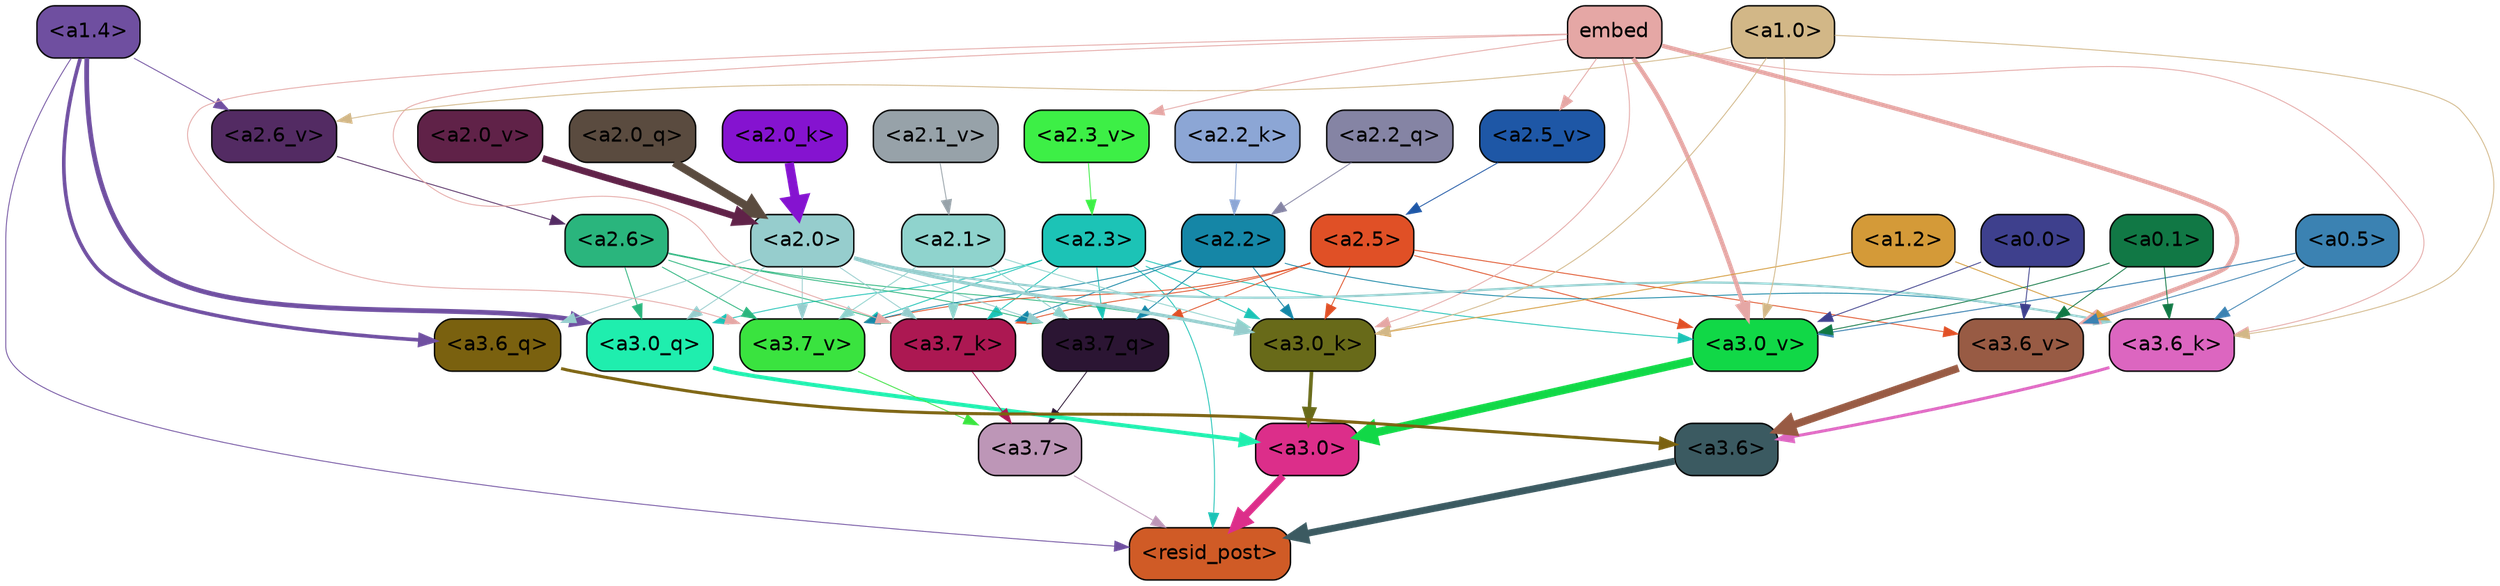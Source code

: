 strict digraph "" {
	graph [bgcolor=transparent,
		layout=dot,
		overlap=false,
		splines=true
	];
	"<a3.7>"	[color=black,
		fillcolor="#bd96b7",
		fontname=Helvetica,
		shape=box,
		style="filled, rounded"];
	"<resid_post>"	[color=black,
		fillcolor="#d05b26",
		fontname=Helvetica,
		shape=box,
		style="filled, rounded"];
	"<a3.7>" -> "<resid_post>"	[color="#bd96b7",
		penwidth=0.6];
	"<a3.6>"	[color=black,
		fillcolor="#3b5a61",
		fontname=Helvetica,
		shape=box,
		style="filled, rounded"];
	"<a3.6>" -> "<resid_post>"	[color="#3b5a61",
		penwidth=4.753257989883423];
	"<a3.0>"	[color=black,
		fillcolor="#dc2e8a",
		fontname=Helvetica,
		shape=box,
		style="filled, rounded"];
	"<a3.0>" -> "<resid_post>"	[color="#dc2e8a",
		penwidth=4.90053927898407];
	"<a2.3>"	[color=black,
		fillcolor="#1cc3b6",
		fontname=Helvetica,
		shape=box,
		style="filled, rounded"];
	"<a2.3>" -> "<resid_post>"	[color="#1cc3b6",
		penwidth=0.6];
	"<a3.7_q>"	[color=black,
		fillcolor="#2b1533",
		fontname=Helvetica,
		shape=box,
		style="filled, rounded"];
	"<a2.3>" -> "<a3.7_q>"	[color="#1cc3b6",
		penwidth=0.6];
	"<a3.0_q>"	[color=black,
		fillcolor="#1feeae",
		fontname=Helvetica,
		shape=box,
		style="filled, rounded"];
	"<a2.3>" -> "<a3.0_q>"	[color="#1cc3b6",
		penwidth=0.6];
	"<a3.7_k>"	[color=black,
		fillcolor="#ac1852",
		fontname=Helvetica,
		shape=box,
		style="filled, rounded"];
	"<a2.3>" -> "<a3.7_k>"	[color="#1cc3b6",
		penwidth=0.6];
	"<a3.0_k>"	[color=black,
		fillcolor="#686a19",
		fontname=Helvetica,
		shape=box,
		style="filled, rounded"];
	"<a2.3>" -> "<a3.0_k>"	[color="#1cc3b6",
		penwidth=0.6];
	"<a3.7_v>"	[color=black,
		fillcolor="#3ae33f",
		fontname=Helvetica,
		shape=box,
		style="filled, rounded"];
	"<a2.3>" -> "<a3.7_v>"	[color="#1cc3b6",
		penwidth=0.6];
	"<a3.0_v>"	[color=black,
		fillcolor="#11d847",
		fontname=Helvetica,
		shape=box,
		style="filled, rounded"];
	"<a2.3>" -> "<a3.0_v>"	[color="#1cc3b6",
		penwidth=0.6];
	"<a1.4>"	[color=black,
		fillcolor="#6f4fa0",
		fontname=Helvetica,
		shape=box,
		style="filled, rounded"];
	"<a1.4>" -> "<resid_post>"	[color="#6f4fa0",
		penwidth=0.6];
	"<a3.6_q>"	[color=black,
		fillcolor="#7a610f",
		fontname=Helvetica,
		shape=box,
		style="filled, rounded"];
	"<a1.4>" -> "<a3.6_q>"	[color="#6f4fa0",
		penwidth=2.5149343013763428];
	"<a1.4>" -> "<a3.0_q>"	[color="#6f4fa0",
		penwidth=3.2760138511657715];
	"<a2.6_v>"	[color=black,
		fillcolor="#532b63",
		fontname=Helvetica,
		shape=box,
		style="filled, rounded"];
	"<a1.4>" -> "<a2.6_v>"	[color="#6f4fa0",
		penwidth=0.6];
	"<a3.7_q>" -> "<a3.7>"	[color="#2b1533",
		penwidth=0.6];
	"<a3.6_q>" -> "<a3.6>"	[color="#7a610f",
		penwidth=2.091020345687866];
	"<a3.0_q>" -> "<a3.0>"	[color="#1feeae",
		penwidth=2.7421876192092896];
	"<a3.7_k>" -> "<a3.7>"	[color="#ac1852",
		penwidth=0.6];
	"<a3.6_k>"	[color=black,
		fillcolor="#dc66c0",
		fontname=Helvetica,
		shape=box,
		style="filled, rounded"];
	"<a3.6_k>" -> "<a3.6>"	[color="#dc66c0",
		penwidth=2.048597991466522];
	"<a3.0_k>" -> "<a3.0>"	[color="#686a19",
		penwidth=2.476402521133423];
	"<a3.7_v>" -> "<a3.7>"	[color="#3ae33f",
		penwidth=0.6];
	"<a3.6_v>"	[color=black,
		fillcolor="#985b44",
		fontname=Helvetica,
		shape=box,
		style="filled, rounded"];
	"<a3.6_v>" -> "<a3.6>"	[color="#985b44",
		penwidth=5.2550448179244995];
	"<a3.0_v>" -> "<a3.0>"	[color="#11d847",
		penwidth=5.652270674705505];
	"<a2.6>"	[color=black,
		fillcolor="#2ab57d",
		fontname=Helvetica,
		shape=box,
		style="filled, rounded"];
	"<a2.6>" -> "<a3.7_q>"	[color="#2ab57d",
		penwidth=0.6];
	"<a2.6>" -> "<a3.0_q>"	[color="#2ab57d",
		penwidth=0.6];
	"<a2.6>" -> "<a3.7_k>"	[color="#2ab57d",
		penwidth=0.6];
	"<a2.6>" -> "<a3.0_k>"	[color="#2ab57d",
		penwidth=0.6];
	"<a2.6>" -> "<a3.7_v>"	[color="#2ab57d",
		penwidth=0.6];
	"<a2.5>"	[color=black,
		fillcolor="#e05026",
		fontname=Helvetica,
		shape=box,
		style="filled, rounded"];
	"<a2.5>" -> "<a3.7_q>"	[color="#e05026",
		penwidth=0.6];
	"<a2.5>" -> "<a3.7_k>"	[color="#e05026",
		penwidth=0.6];
	"<a2.5>" -> "<a3.0_k>"	[color="#e05026",
		penwidth=0.6];
	"<a2.5>" -> "<a3.7_v>"	[color="#e05026",
		penwidth=0.6];
	"<a2.5>" -> "<a3.6_v>"	[color="#e05026",
		penwidth=0.6];
	"<a2.5>" -> "<a3.0_v>"	[color="#e05026",
		penwidth=0.6];
	"<a2.2>"	[color=black,
		fillcolor="#1586a6",
		fontname=Helvetica,
		shape=box,
		style="filled, rounded"];
	"<a2.2>" -> "<a3.7_q>"	[color="#1586a6",
		penwidth=0.6];
	"<a2.2>" -> "<a3.7_k>"	[color="#1586a6",
		penwidth=0.6];
	"<a2.2>" -> "<a3.6_k>"	[color="#1586a6",
		penwidth=0.6];
	"<a2.2>" -> "<a3.0_k>"	[color="#1586a6",
		penwidth=0.6];
	"<a2.2>" -> "<a3.7_v>"	[color="#1586a6",
		penwidth=0.6];
	"<a2.1>"	[color=black,
		fillcolor="#8fd3cd",
		fontname=Helvetica,
		shape=box,
		style="filled, rounded"];
	"<a2.1>" -> "<a3.7_q>"	[color="#8fd3cd",
		penwidth=0.6];
	"<a2.1>" -> "<a3.7_k>"	[color="#8fd3cd",
		penwidth=0.6];
	"<a2.1>" -> "<a3.0_k>"	[color="#8fd3cd",
		penwidth=0.6];
	"<a2.1>" -> "<a3.7_v>"	[color="#8fd3cd",
		penwidth=0.6];
	"<a2.0>"	[color=black,
		fillcolor="#96cdcd",
		fontname=Helvetica,
		shape=box,
		style="filled, rounded"];
	"<a2.0>" -> "<a3.7_q>"	[color="#96cdcd",
		penwidth=0.6];
	"<a2.0>" -> "<a3.6_q>"	[color="#96cdcd",
		penwidth=0.6];
	"<a2.0>" -> "<a3.0_q>"	[color="#96cdcd",
		penwidth=0.6];
	"<a2.0>" -> "<a3.7_k>"	[color="#96cdcd",
		penwidth=0.6];
	"<a2.0>" -> "<a3.6_k>"	[color="#96cdcd",
		penwidth=1.5290023684501648];
	"<a2.0>" -> "<a3.0_k>"	[color="#96cdcd",
		penwidth=2.2635570764541626];
	"<a2.0>" -> "<a3.7_v>"	[color="#96cdcd",
		penwidth=0.6];
	embed	[color=black,
		fillcolor="#e5a7a5",
		fontname=Helvetica,
		shape=box,
		style="filled, rounded"];
	embed -> "<a3.7_k>"	[color="#e5a7a5",
		penwidth=0.6];
	embed -> "<a3.6_k>"	[color="#e5a7a5",
		penwidth=0.6];
	embed -> "<a3.0_k>"	[color="#e5a7a5",
		penwidth=0.6];
	embed -> "<a3.7_v>"	[color="#e5a7a5",
		penwidth=0.6];
	embed -> "<a3.6_v>"	[color="#e5a7a5",
		penwidth=2.9556376338005066];
	embed -> "<a3.0_v>"	[color="#e5a7a5",
		penwidth=2.972973108291626];
	"<a2.5_v>"	[color=black,
		fillcolor="#1e57a6",
		fontname=Helvetica,
		shape=box,
		style="filled, rounded"];
	embed -> "<a2.5_v>"	[color="#e5a7a5",
		penwidth=0.6];
	"<a2.3_v>"	[color=black,
		fillcolor="#3def46",
		fontname=Helvetica,
		shape=box,
		style="filled, rounded"];
	embed -> "<a2.3_v>"	[color="#e5a7a5",
		penwidth=0.6];
	"<a1.2>"	[color=black,
		fillcolor="#d49a38",
		fontname=Helvetica,
		shape=box,
		style="filled, rounded"];
	"<a1.2>" -> "<a3.6_k>"	[color="#d49a38",
		penwidth=0.6];
	"<a1.2>" -> "<a3.0_k>"	[color="#d49a38",
		penwidth=0.6];
	"<a1.0>"	[color=black,
		fillcolor="#d2b787",
		fontname=Helvetica,
		shape=box,
		style="filled, rounded"];
	"<a1.0>" -> "<a3.6_k>"	[color="#d2b787",
		penwidth=0.6];
	"<a1.0>" -> "<a3.0_k>"	[color="#d2b787",
		penwidth=0.6];
	"<a1.0>" -> "<a3.0_v>"	[color="#d2b787",
		penwidth=0.6];
	"<a1.0>" -> "<a2.6_v>"	[color="#d2b787",
		penwidth=0.6];
	"<a0.5>"	[color=black,
		fillcolor="#3b82b2",
		fontname=Helvetica,
		shape=box,
		style="filled, rounded"];
	"<a0.5>" -> "<a3.6_k>"	[color="#3b82b2",
		penwidth=0.6];
	"<a0.5>" -> "<a3.6_v>"	[color="#3b82b2",
		penwidth=0.6];
	"<a0.5>" -> "<a3.0_v>"	[color="#3b82b2",
		penwidth=0.6790935099124908];
	"<a0.1>"	[color=black,
		fillcolor="#117845",
		fontname=Helvetica,
		shape=box,
		style="filled, rounded"];
	"<a0.1>" -> "<a3.6_k>"	[color="#117845",
		penwidth=0.6];
	"<a0.1>" -> "<a3.6_v>"	[color="#117845",
		penwidth=0.6];
	"<a0.1>" -> "<a3.0_v>"	[color="#117845",
		penwidth=0.6];
	"<a0.0>"	[color=black,
		fillcolor="#3e408d",
		fontname=Helvetica,
		shape=box,
		style="filled, rounded"];
	"<a0.0>" -> "<a3.6_v>"	[color="#3e408d",
		penwidth=0.6];
	"<a0.0>" -> "<a3.0_v>"	[color="#3e408d",
		penwidth=0.6];
	"<a2.2_q>"	[color=black,
		fillcolor="#8584a4",
		fontname=Helvetica,
		shape=box,
		style="filled, rounded"];
	"<a2.2_q>" -> "<a2.2>"	[color="#8584a4",
		penwidth=0.6];
	"<a2.0_q>"	[color=black,
		fillcolor="#5a4b3f",
		fontname=Helvetica,
		shape=box,
		style="filled, rounded"];
	"<a2.0_q>" -> "<a2.0>"	[color="#5a4b3f",
		penwidth=5.557696580886841];
	"<a2.2_k>"	[color=black,
		fillcolor="#8ca6d5",
		fontname=Helvetica,
		shape=box,
		style="filled, rounded"];
	"<a2.2_k>" -> "<a2.2>"	[color="#8ca6d5",
		penwidth=0.6];
	"<a2.0_k>"	[color=black,
		fillcolor="#8513d0",
		fontname=Helvetica,
		shape=box,
		style="filled, rounded"];
	"<a2.0_k>" -> "<a2.0>"	[color="#8513d0",
		penwidth=6.320472955703735];
	"<a2.6_v>" -> "<a2.6>"	[color="#532b63",
		penwidth=0.6];
	"<a2.5_v>" -> "<a2.5>"	[color="#1e57a6",
		penwidth=0.6];
	"<a2.3_v>" -> "<a2.3>"	[color="#3def46",
		penwidth=0.6];
	"<a2.1_v>"	[color=black,
		fillcolor="#97a2a9",
		fontname=Helvetica,
		shape=box,
		style="filled, rounded"];
	"<a2.1_v>" -> "<a2.1>"	[color="#97a2a9",
		penwidth=0.6];
	"<a2.0_v>"	[color=black,
		fillcolor="#602248",
		fontname=Helvetica,
		shape=box,
		style="filled, rounded"];
	"<a2.0_v>" -> "<a2.0>"	[color="#602248",
		penwidth=4.611755967140198];
}
